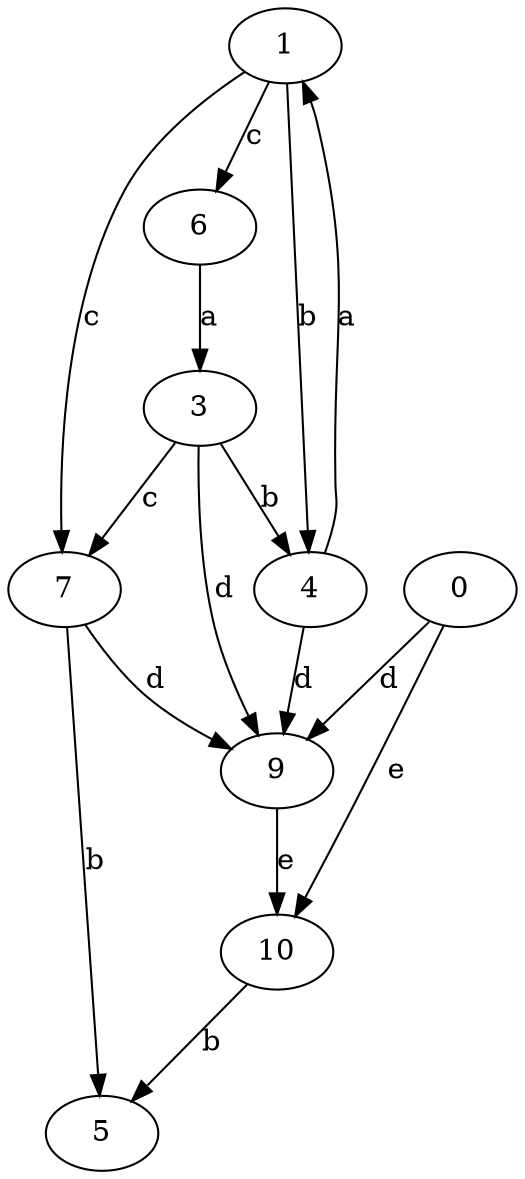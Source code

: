 strict digraph  {
1;
3;
4;
5;
6;
0;
7;
9;
10;
1 -> 4  [label=b];
1 -> 6  [label=c];
1 -> 7  [label=c];
3 -> 4  [label=b];
3 -> 7  [label=c];
3 -> 9  [label=d];
4 -> 1  [label=a];
4 -> 9  [label=d];
6 -> 3  [label=a];
0 -> 9  [label=d];
0 -> 10  [label=e];
7 -> 5  [label=b];
7 -> 9  [label=d];
9 -> 10  [label=e];
10 -> 5  [label=b];
}
